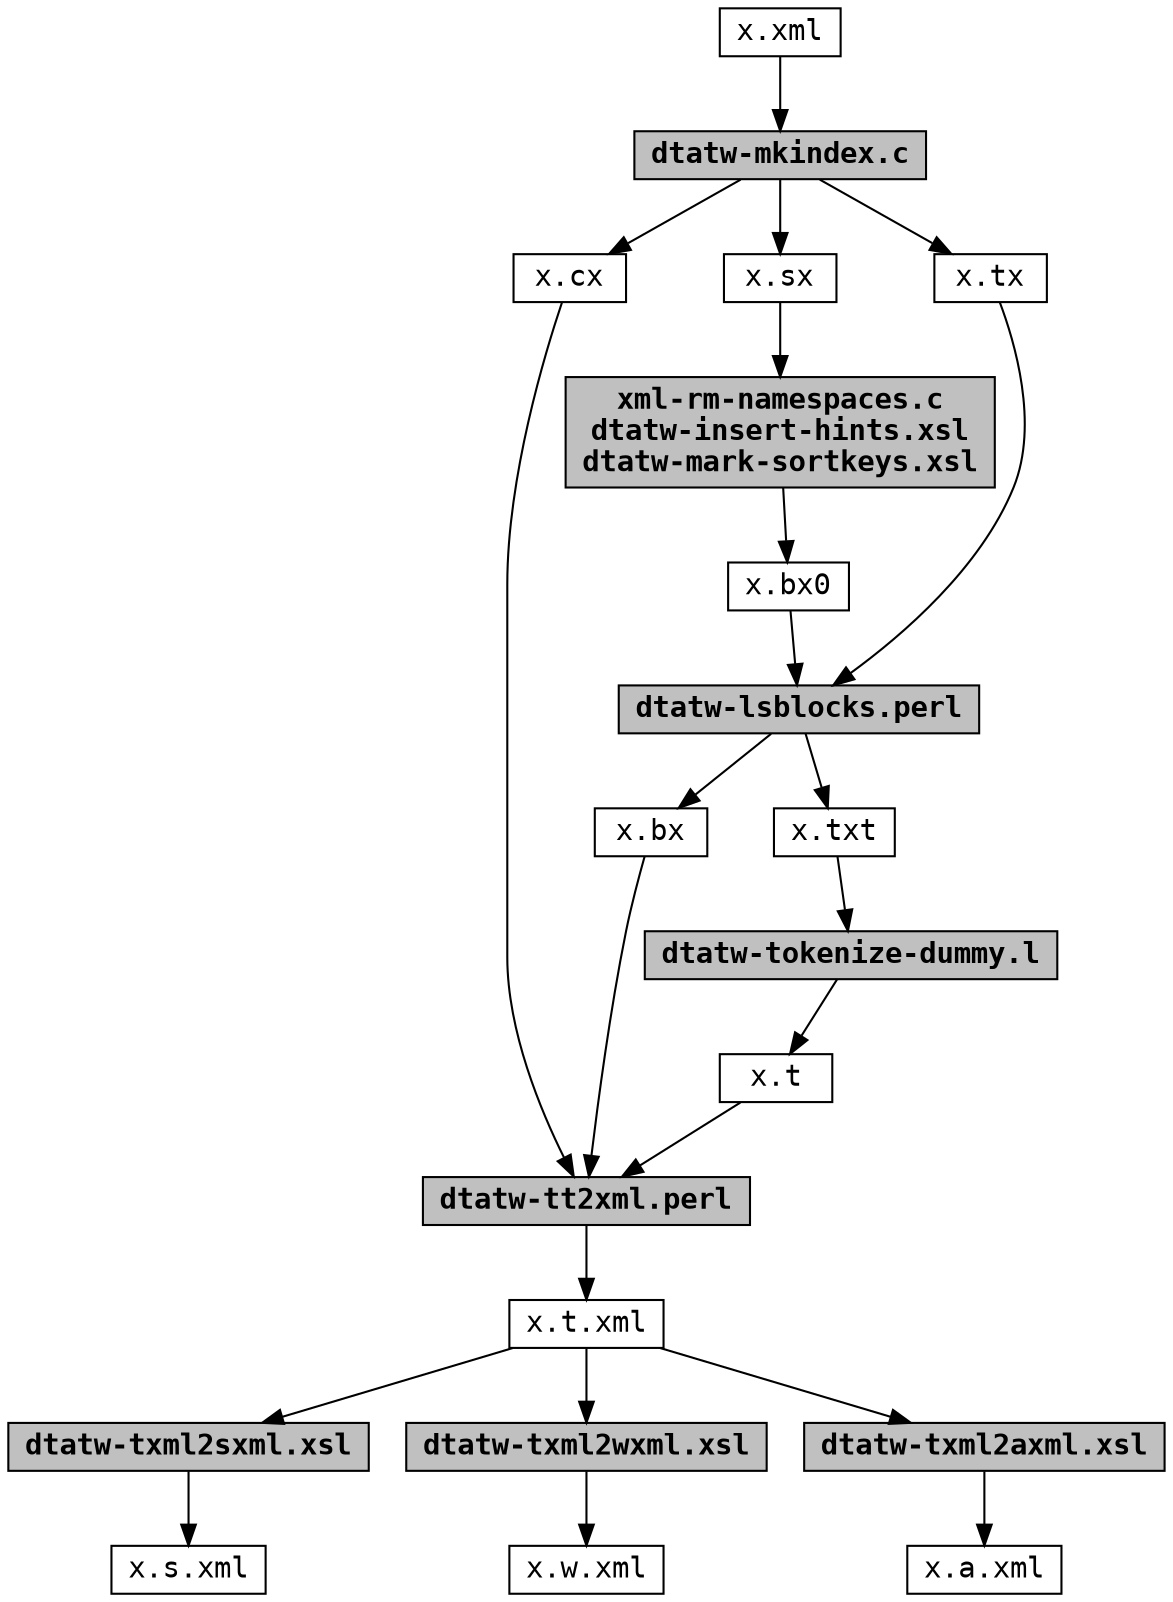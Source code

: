 ##-*- Mode: C -*-
digraph dataflow {
  node [shape=rectangle,height=0.25,fontname="Courier"];

  xml [label="x.xml"];

  mkindex [label="dtatw-mkindex.c",shape=rectangle,style=filled,fillcolor=grey,fontname="Courier-Bold"];
  xml -> mkindex;

  cx [label="x.cx"];
  sx [label="x.sx"];
  tx [label="x.tx"];
  mkindex -> cx;
  mkindex -> sx;
  mkindex -> tx;
  {rank=same; cx sx tx}

  bx0 [label="x.bx0"];
  mkbx0 [label="xml-rm-namespaces.c\ndtatw-insert-hints.xsl\ndtatw-mark-sortkeys.xsl",shape=rectangle,style=filled,fillcolor=grey,fontname="Courier-Bold"];
  sx -> mkbx0;
  mkbx0 -> bx0;

  bx [label="x.bx"];
  txt [label="x.txt"];
  lsblocks [label="dtatw-lsblocks.perl",shape=rectangle,style=filled,fillcolor=grey,fontname="Courier-Bold"];
  bx0 -> lsblocks;
  tx  -> lsblocks;
  lsblocks -> bx;
  lsblocks -> txt;
  {rank=same; bx txt}

  t [label="x.t"];
  tokenize [label="dtatw-tokenize-dummy.l",shape=rectangle,style=filled,fillcolor=grey,fontname="Courier-Bold"];
  txt -> tokenize;
  tokenize -> t;

  t_xml [label="x.t.xml"];
  t2xml [label="dtatw-tt2xml.perl",shape=rectangle,style=filled,fillcolor=grey,fontname="Courier-Bold"];
  t -> t2xml;
  bx -> t2xml;
  cx -> t2xml;
  t2xml -> t_xml;

  s_xml [label="x.s.xml"];
  txml2sxml [label="dtatw-txml2sxml.xsl",shape=rectangle,style=filled,fillcolor=grey,fontname="Courier-Bold"];
  t_xml -> txml2sxml;
  txml2sxml -> s_xml;

  w_xml [label="x.w.xml"];
  txml2wxml [label="dtatw-txml2wxml.xsl",shape=rectangle,style=filled,fillcolor=grey,fontname="Courier-Bold"];
  t_xml -> txml2wxml;
  txml2wxml -> w_xml;

  a_xml [label="x.a.xml"];
  txml2axml [label="dtatw-txml2axml.xsl",shape=rectangle,style=filled,fillcolor=grey,fontname="Courier-Bold"];
  t_xml -> txml2axml;
  txml2axml -> a_xml;
}
